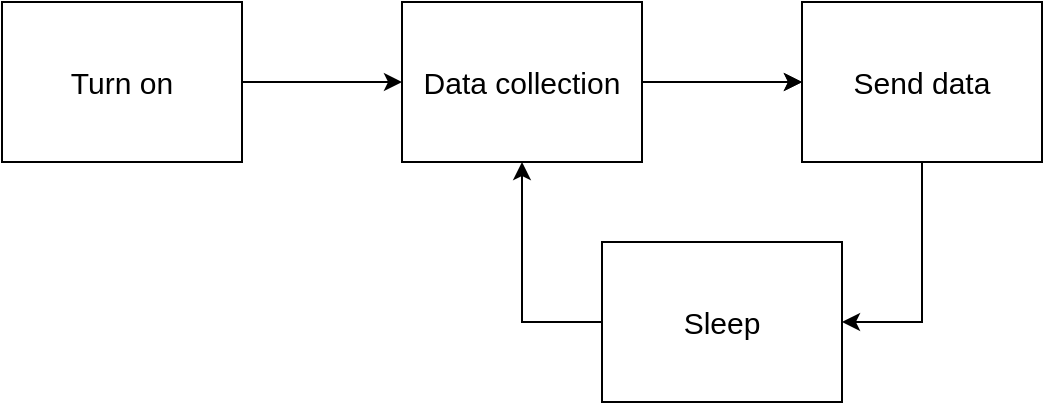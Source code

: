 <mxfile version="24.6.5" type="github">
  <diagram name="Trang-1" id="THIX3k6S1r3QgsSHuFTV">
    <mxGraphModel dx="1042" dy="617" grid="1" gridSize="10" guides="1" tooltips="1" connect="1" arrows="1" fold="1" page="1" pageScale="1" pageWidth="827" pageHeight="1169" math="0" shadow="0">
      <root>
        <mxCell id="0" />
        <mxCell id="1" parent="0" />
        <mxCell id="2_WQKuPQtNQGZWmQsBTx-4" value="" style="edgeStyle=orthogonalEdgeStyle;rounded=0;orthogonalLoop=1;jettySize=auto;html=1;" edge="1" parent="1" source="-VVIU8Av3OlcTsr4712I-3" target="-VVIU8Av3OlcTsr4712I-8">
          <mxGeometry relative="1" as="geometry" />
        </mxCell>
        <mxCell id="-VVIU8Av3OlcTsr4712I-3" value="&lt;font style=&quot;font-size: 15px;&quot;&gt;Turn on&lt;/font&gt;" style="rounded=0;whiteSpace=wrap;html=1;" parent="1" vertex="1">
          <mxGeometry x="80" y="40" width="120" height="80" as="geometry" />
        </mxCell>
        <mxCell id="2_WQKuPQtNQGZWmQsBTx-5" value="" style="edgeStyle=orthogonalEdgeStyle;rounded=0;orthogonalLoop=1;jettySize=auto;html=1;exitX=0;exitY=0.5;exitDx=0;exitDy=0;" edge="1" parent="1" source="-VVIU8Av3OlcTsr4712I-6" target="-VVIU8Av3OlcTsr4712I-8">
          <mxGeometry relative="1" as="geometry" />
        </mxCell>
        <mxCell id="-VVIU8Av3OlcTsr4712I-6" value="&lt;font style=&quot;font-size: 15px;&quot;&gt;Sleep&lt;/font&gt;" style="whiteSpace=wrap;html=1;rounded=0;" parent="1" vertex="1">
          <mxGeometry x="380" y="160" width="120" height="80" as="geometry" />
        </mxCell>
        <mxCell id="-VVIU8Av3OlcTsr4712I-13" value="" style="edgeStyle=orthogonalEdgeStyle;rounded=0;orthogonalLoop=1;jettySize=auto;html=1;" parent="1" source="-VVIU8Av3OlcTsr4712I-8" target="-VVIU8Av3OlcTsr4712I-12" edge="1">
          <mxGeometry relative="1" as="geometry">
            <Array as="points">
              <mxPoint x="550" y="80" />
            </Array>
          </mxGeometry>
        </mxCell>
        <mxCell id="2_WQKuPQtNQGZWmQsBTx-3" value="" style="edgeStyle=orthogonalEdgeStyle;rounded=0;orthogonalLoop=1;jettySize=auto;html=1;" edge="1" parent="1" source="-VVIU8Av3OlcTsr4712I-8" target="-VVIU8Av3OlcTsr4712I-12">
          <mxGeometry relative="1" as="geometry" />
        </mxCell>
        <mxCell id="-VVIU8Av3OlcTsr4712I-8" value="&lt;font style=&quot;font-size: 15px;&quot;&gt;Data collection&lt;/font&gt;" style="whiteSpace=wrap;html=1;rounded=0;" parent="1" vertex="1">
          <mxGeometry x="280" y="40" width="120" height="80" as="geometry" />
        </mxCell>
        <mxCell id="-VVIU8Av3OlcTsr4712I-12" value="&lt;span style=&quot;font-size: 15px;&quot;&gt;Send data&lt;/span&gt;" style="whiteSpace=wrap;html=1;rounded=0;" parent="1" vertex="1">
          <mxGeometry x="480" y="40" width="120" height="80" as="geometry" />
        </mxCell>
        <mxCell id="2_WQKuPQtNQGZWmQsBTx-2" value="" style="edgeStyle=orthogonalEdgeStyle;rounded=0;orthogonalLoop=1;jettySize=auto;html=1;entryX=1;entryY=0.5;entryDx=0;entryDy=0;exitX=0.5;exitY=1;exitDx=0;exitDy=0;" edge="1" parent="1" source="-VVIU8Av3OlcTsr4712I-12" target="-VVIU8Av3OlcTsr4712I-6">
          <mxGeometry relative="1" as="geometry">
            <Array as="points">
              <mxPoint x="540" y="200" />
            </Array>
            <mxPoint x="410" y="90" as="sourcePoint" />
            <mxPoint x="490" y="90" as="targetPoint" />
          </mxGeometry>
        </mxCell>
      </root>
    </mxGraphModel>
  </diagram>
</mxfile>
